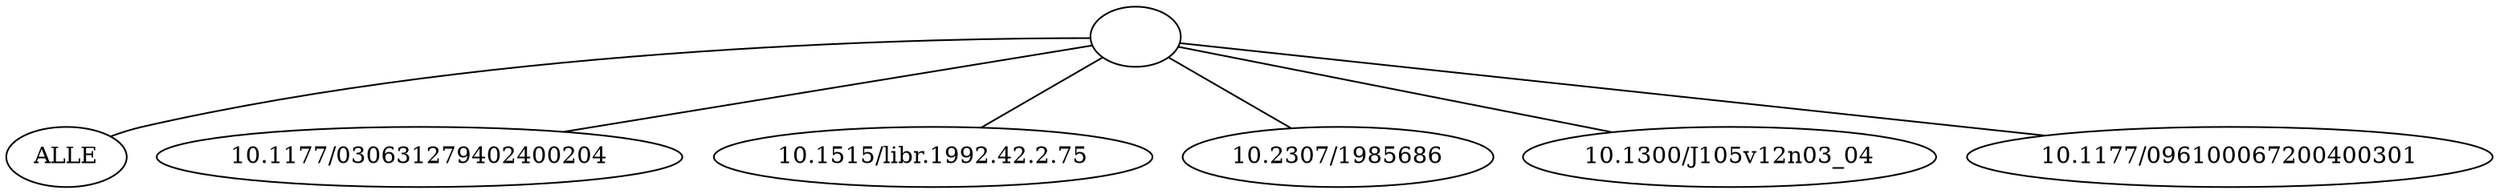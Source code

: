 strict graph mind_map221 {
	"" -- ALLE
	"" -- "10.1177/030631279402400204"
	"" -- "10.1515/libr.1992.42.2.75"
	"" -- "10.2307/1985686"
	"" -- "10.1300/J105v12n03\_04"
	"" -- "10.1177/096100067200400301"
}
